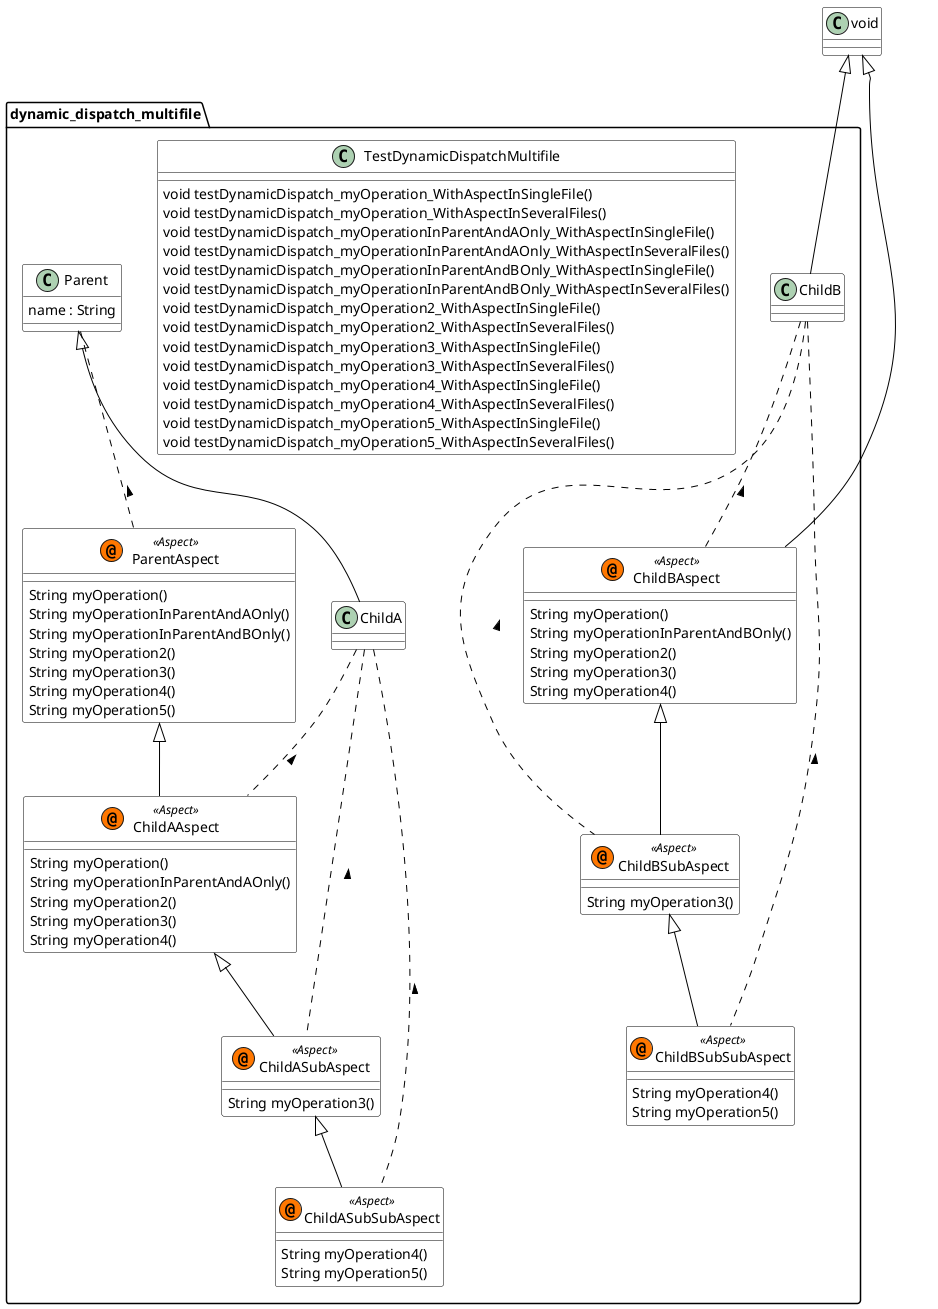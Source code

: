 @startuml

skinparam class {
	BackgroundColor White
	ArrowColor Black
	BorderColor Black
}
package dynamic_dispatch_multifile {
	class	ChildB {
	}
	class	ChildBAspect << (@,#FF7700) Aspect >> {
		String myOperation()
		String myOperationInParentAndBOnly()
		String myOperation2()
		String myOperation3()
		String myOperation4()
	}
	class	ChildBSubAspect << (@,#FF7700) Aspect >> {
		String myOperation3()
	}
	class	ChildBSubSubAspect << (@,#FF7700) Aspect >> {
		String myOperation4()
		String myOperation5()
	}
	class	TestDynamicDispatchMultifile {
		void testDynamicDispatch_myOperation_WithAspectInSingleFile()
		void testDynamicDispatch_myOperation_WithAspectInSeveralFiles()
		void testDynamicDispatch_myOperationInParentAndAOnly_WithAspectInSingleFile()
		void testDynamicDispatch_myOperationInParentAndAOnly_WithAspectInSeveralFiles()
		void testDynamicDispatch_myOperationInParentAndBOnly_WithAspectInSingleFile()
		void testDynamicDispatch_myOperationInParentAndBOnly_WithAspectInSeveralFiles()
		void testDynamicDispatch_myOperation2_WithAspectInSingleFile()
		void testDynamicDispatch_myOperation2_WithAspectInSeveralFiles()
		void testDynamicDispatch_myOperation3_WithAspectInSingleFile()
		void testDynamicDispatch_myOperation3_WithAspectInSeveralFiles()
		void testDynamicDispatch_myOperation4_WithAspectInSingleFile()
		void testDynamicDispatch_myOperation4_WithAspectInSeveralFiles()
		void testDynamicDispatch_myOperation5_WithAspectInSingleFile()
		void testDynamicDispatch_myOperation5_WithAspectInSeveralFiles()
	}
	class	Parent {
		name : String
	}
	class	ChildA {
	}
	class	ParentAspect << (@,#FF7700) Aspect >> {
		String myOperation()
		String myOperationInParentAndAOnly()
		String myOperationInParentAndBOnly()
		String myOperation2()
		String myOperation3()
		String myOperation4()
		String myOperation5()
	}
	class	ChildAAspect << (@,#FF7700) Aspect >> {
		String myOperation()
		String myOperationInParentAndAOnly()
		String myOperation2()
		String myOperation3()
		String myOperation4()
	}
	class	ChildASubAspect << (@,#FF7700) Aspect >> {
		String myOperation3()
	}
	class	ChildASubSubAspect << (@,#FF7700) Aspect >> {
		String myOperation4()
		String myOperation5()
	}
}
void <|-- ChildB      
void <|-- ChildBAspect      
ChildB .. ChildBAspect : <      
ChildBAspect <|-- ChildBSubAspect      
ChildB .. ChildBSubAspect : <      
ChildBSubAspect <|-- ChildBSubSubAspect      
ChildB .. ChildBSubSubAspect : <      
Parent <|-- ChildA      
Parent .. ParentAspect : <      
ParentAspect <|-- ChildAAspect      
ChildA .. ChildAAspect : <      
ChildAAspect <|-- ChildASubAspect      
ChildA .. ChildASubAspect : <      
ChildASubAspect <|-- ChildASubSubAspect      
ChildA .. ChildASubSubAspect : <      
@enduml
